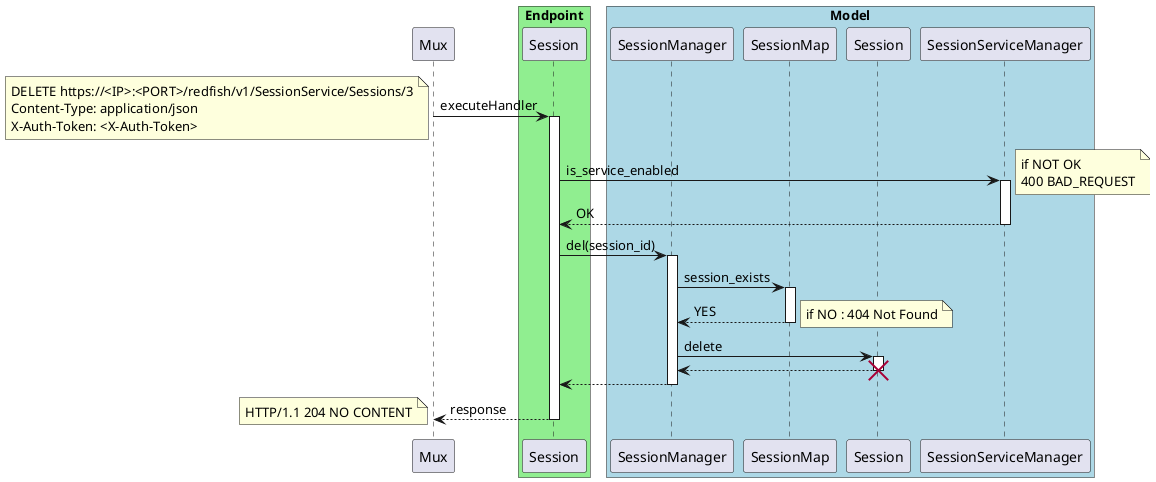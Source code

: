 @startuml
participant Mux as Mux
box "Endpoint" #LightGreen
participant "Session" as eSession
end box

box "Model" #LightBlue
participant SessionManager
participant SessionMap
participant "Session" as sSession
participant "SessionServiceManager" as SessionServiceManager
end box

Mux -> eSession: executeHandler
activate eSession
note left
DELETE https://<IP>:<PORT>/redfish/v1/SessionService/Sessions/3
Content-Type: application/json
X-Auth-Token: <X-Auth-Token>
end note
eSession-> SessionServiceManager: is_service_enabled
activate SessionServiceManager
note right
if NOT OK
400 BAD_REQUEST
end note
SessionServiceManager --> eSession: OK
deactivate SessionServiceManager
eSession -> SessionManager: del(session_id)
activate SessionManager
SessionManager -> SessionMap: session_exists
activate SessionMap
SessionMap --> SessionManager: YES
deactivate SessionMap
note right
if NO : 404 Not Found
end note
SessionManager -> sSession: delete
activate sSession
sSession --> SessionManager
destroy sSession
deactivate sSession
SessionManager --> eSession
deactivate SessionManager
eSession--> Mux: response
deactivate eSession
note left
HTTP/1.1 204 NO CONTENT
end note
@enduml